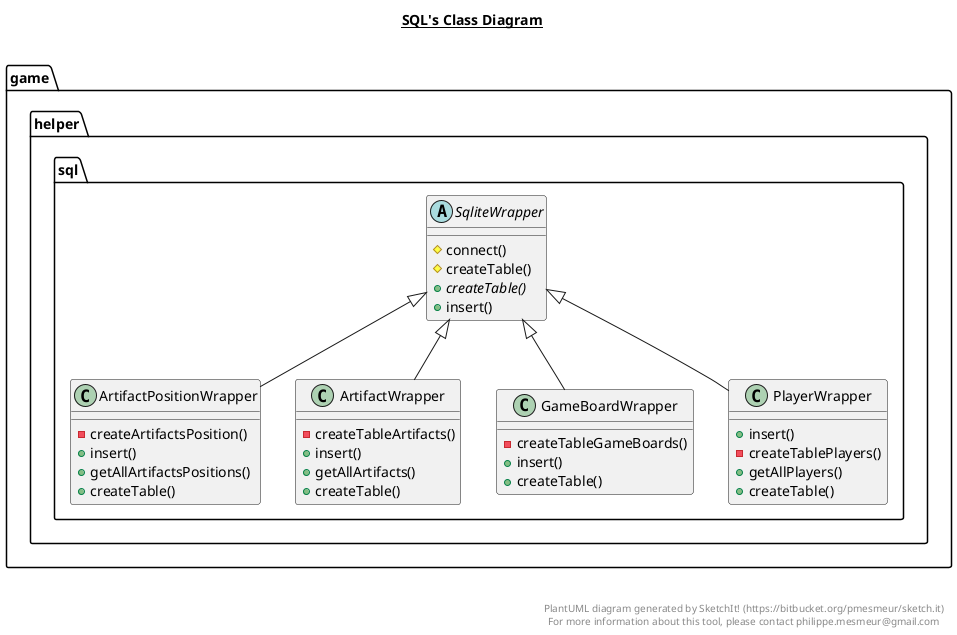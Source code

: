@startuml

title __SQL's Class Diagram__\n

  package game {
    package game.helper.sql {
      class ArtifactPositionWrapper {
          - createArtifactsPosition()
          + insert()
          + getAllArtifactsPositions()
          + createTable()
      }
    }
  }
  

  package game {
    package game.helper.sql {
      class ArtifactWrapper {
          - createTableArtifacts()
          + insert()
          + getAllArtifacts()
          + createTable()
      }
    }
  }
  

  package game {
    package game.helper.sql {
      class GameBoardWrapper {
          - createTableGameBoards()
          + insert()
          + createTable()
      }
    }
  }
  

  package game {
    package game.helper.sql {
      class PlayerWrapper {
          + insert()
          - createTablePlayers()
          + getAllPlayers()
          + createTable()
      }
    }
  }
  

  package game {
    package game.helper.sql {
      abstract class SqliteWrapper {
          # connect()
          # createTable()
          {abstract} + createTable()
          + insert()
      }
    }
  }
  

  ArtifactPositionWrapper -up-|> SqliteWrapper
  ArtifactWrapper -up-|> SqliteWrapper
  GameBoardWrapper -up-|> SqliteWrapper
  PlayerWrapper -up-|> SqliteWrapper


right footer


PlantUML diagram generated by SketchIt! (https://bitbucket.org/pmesmeur/sketch.it)
For more information about this tool, please contact philippe.mesmeur@gmail.com
endfooter

@enduml
